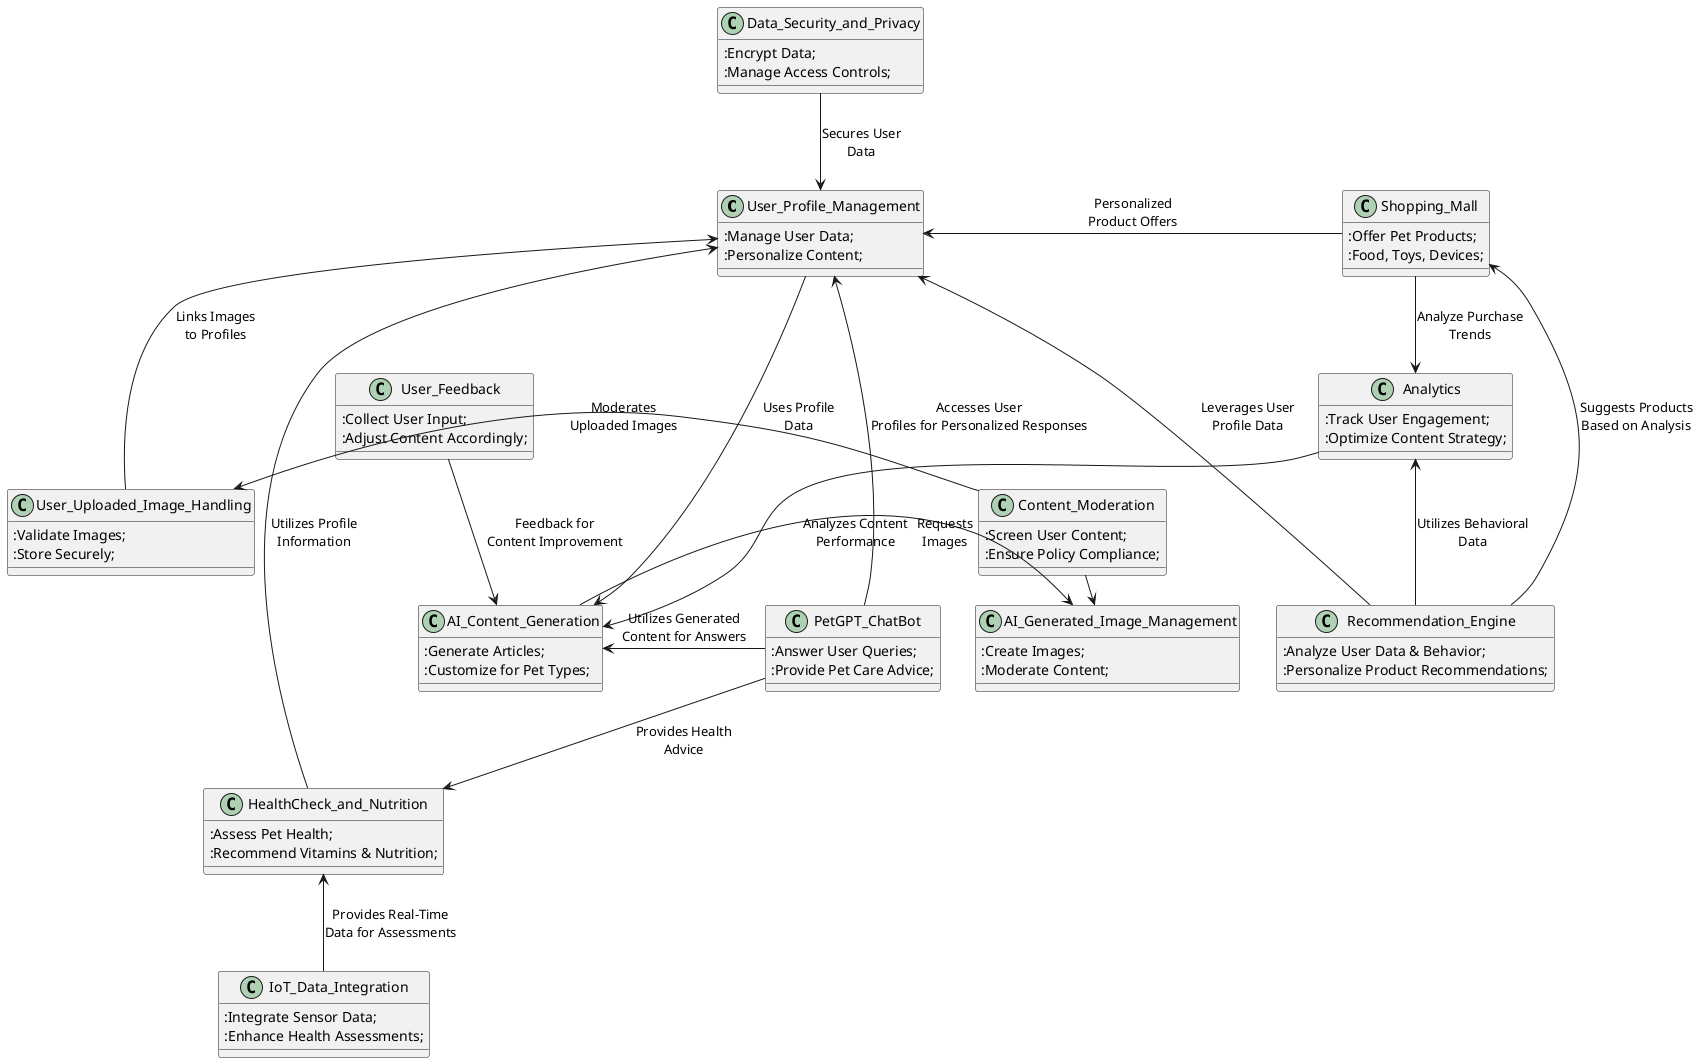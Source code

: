 @startuml

!define RECTANGLE class

RECTANGLE User_Profile_Management {
    :Manage User Data;
    :Personalize Content;
}

RECTANGLE AI_Content_Generation {
    :Generate Articles;
    :Customize for Pet Types;
}

RECTANGLE User_Uploaded_Image_Handling {
    :Validate Images;
    :Store Securely;
}

RECTANGLE AI_Generated_Image_Management {
    :Create Images;
    :Moderate Content;
}

RECTANGLE Content_Moderation {
    :Screen User Content;
    :Ensure Policy Compliance;
}

RECTANGLE Data_Security_and_Privacy {
    :Encrypt Data;
    :Manage Access Controls;
}

RECTANGLE User_Feedback {
    :Collect User Input;
    :Adjust Content Accordingly;
}

RECTANGLE Analytics {
    :Track User Engagement;
    :Optimize Content Strategy;
}

RECTANGLE HealthCheck_and_Nutrition {
    :Assess Pet Health;
    :Recommend Vitamins & Nutrition;
}

RECTANGLE IoT_Data_Integration {
    :Integrate Sensor Data;
    :Enhance Health Assessments;
}

RECTANGLE Shopping_Mall {
    :Offer Pet Products;
    :Food, Toys, Devices;
}

RECTANGLE Recommendation_Engine {
    :Analyze User Data & Behavior;
    :Personalize Product Recommendations;
}

RECTANGLE PetGPT_ChatBot {
    :Answer User Queries;
    :Provide Pet Care Advice;
}

User_Profile_Management -down-> AI_Content_Generation : "Uses Profile\nData"
AI_Content_Generation -right-> AI_Generated_Image_Management : "Requests\nImages"
User_Uploaded_Image_Handling -up-> User_Profile_Management : "Links Images\nto Profiles"
Content_Moderation -left-> User_Uploaded_Image_Handling : "Moderates\nUploaded Images"
Content_Moderation -right-> AI_Generated_Image_Management : "Moderates\nGenerated Images"
Data_Security_and_Privacy -down-> User_Profile_Management : "Secures User\nData"
User_Feedback -down-> AI_Content_Generation : "Feedback for\nContent Improvement"
Analytics -down-> AI_Content_Generation : "Analyzes Content\nPerformance"
HealthCheck_and_Nutrition -left-> User_Profile_Management : "Utilizes Profile\nInformation"
IoT_Data_Integration -up-> HealthCheck_and_Nutrition : "Provides Real-Time\nData for Assessments"
Shopping_Mall -left-> User_Profile_Management : "Personalized\nProduct Offers"
Shopping_Mall -down-> Analytics : "Analyze Purchase\nTrends"
Recommendation_Engine -right-> Shopping_Mall : "Suggests Products\nBased on Analysis"
Recommendation_Engine -up-> User_Profile_Management : "Leverages User\nProfile Data"
Recommendation_Engine -up-> Analytics : "Utilizes Behavioral\nData"
PetGPT_ChatBot -up-> User_Profile_Management : "Accesses User\nProfiles for Personalized Responses"
PetGPT_ChatBot -left-> AI_Content_Generation : "Utilizes Generated\nContent for Answers"
PetGPT_ChatBot -down-> HealthCheck_and_Nutrition : "Provides Health\nAdvice"

@enduml
